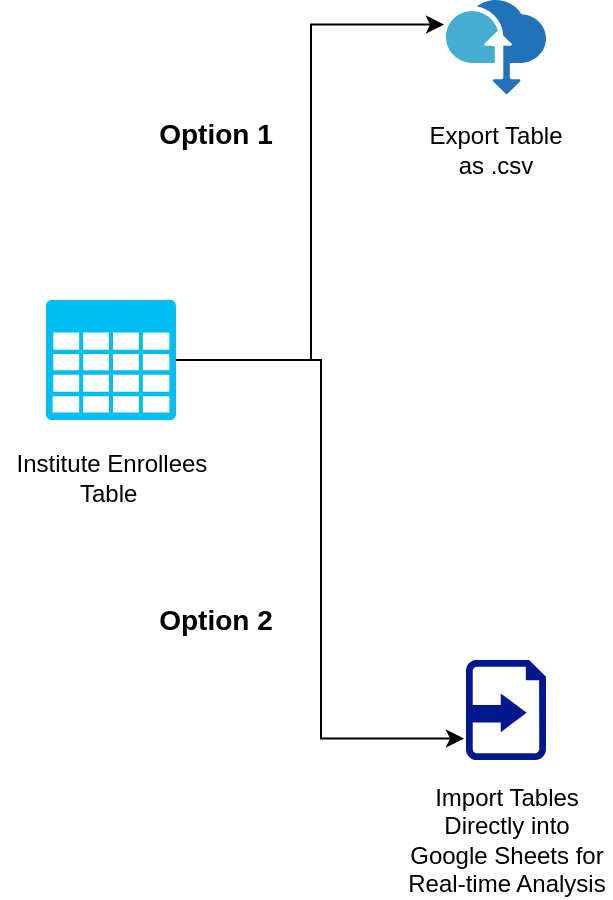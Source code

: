 <mxfile version="23.1.5" type="github">
  <diagram name="Page-1" id="WvSmScqLPlT-qb90Ok6-">
    <mxGraphModel dx="2284" dy="739" grid="1" gridSize="10" guides="1" tooltips="1" connect="1" arrows="1" fold="1" page="1" pageScale="1" pageWidth="850" pageHeight="1100" math="0" shadow="0">
      <root>
        <mxCell id="0" />
        <mxCell id="1" parent="0" />
        <mxCell id="2g1h04lsXXtdRNyxpLRQ-4" value="" style="image;sketch=0;aspect=fixed;html=1;points=[];align=center;fontSize=12;image=img/lib/mscae/Data_Box.svg;" vertex="1" parent="1">
          <mxGeometry x="-30" y="160" width="50" height="47" as="geometry" />
        </mxCell>
        <mxCell id="2g1h04lsXXtdRNyxpLRQ-16" style="edgeStyle=orthogonalEdgeStyle;rounded=0;orthogonalLoop=1;jettySize=auto;html=1;exitX=0.5;exitY=1;exitDx=0;exitDy=0;" edge="1" parent="1">
          <mxGeometry relative="1" as="geometry">
            <mxPoint x="-60" y="270" as="targetPoint" />
            <mxPoint x="-60" y="270" as="sourcePoint" />
          </mxGeometry>
        </mxCell>
        <mxCell id="2g1h04lsXXtdRNyxpLRQ-15" style="edgeStyle=orthogonalEdgeStyle;rounded=0;orthogonalLoop=1;jettySize=auto;html=1;exitX=0.5;exitY=1;exitDx=0;exitDy=0;" edge="1" parent="1">
          <mxGeometry relative="1" as="geometry">
            <mxPoint x="-60" y="270" as="sourcePoint" />
            <mxPoint x="-60" y="270" as="targetPoint" />
          </mxGeometry>
        </mxCell>
        <mxCell id="2g1h04lsXXtdRNyxpLRQ-17" value="Export Table as .csv" style="text;html=1;align=center;verticalAlign=middle;whiteSpace=wrap;rounded=0;" vertex="1" parent="1">
          <mxGeometry x="-45" y="220" width="80" height="30" as="geometry" />
        </mxCell>
        <mxCell id="2g1h04lsXXtdRNyxpLRQ-23" value="Import Tables Directly into Google Sheets for Real-time Analysis" style="text;html=1;align=center;verticalAlign=middle;whiteSpace=wrap;rounded=0;" vertex="1" parent="1">
          <mxGeometry x="-52.5" y="560" width="105" height="40" as="geometry" />
        </mxCell>
        <mxCell id="2g1h04lsXXtdRNyxpLRQ-24" value="" style="sketch=0;aspect=fixed;pointerEvents=1;shadow=0;dashed=0;html=1;strokeColor=none;labelPosition=center;verticalLabelPosition=bottom;verticalAlign=top;align=center;fillColor=#00188D;shape=mxgraph.mscae.enterprise.import_generic" vertex="1" parent="1">
          <mxGeometry x="-20" y="490" width="40" height="50" as="geometry" />
        </mxCell>
        <mxCell id="2g1h04lsXXtdRNyxpLRQ-26" value="Institute Enrollees Table&amp;nbsp;" style="text;html=1;align=center;verticalAlign=middle;whiteSpace=wrap;rounded=0;" vertex="1" parent="1">
          <mxGeometry x="-252.5" y="384" width="110" height="30" as="geometry" />
        </mxCell>
        <mxCell id="2g1h04lsXXtdRNyxpLRQ-41" value="" style="verticalLabelPosition=bottom;html=1;verticalAlign=top;align=center;strokeColor=none;fillColor=#00BEF2;shape=mxgraph.azure.storage;pointerEvents=1;" vertex="1" parent="1">
          <mxGeometry x="-230" y="310" width="65" height="60" as="geometry" />
        </mxCell>
        <mxCell id="2g1h04lsXXtdRNyxpLRQ-43" style="edgeStyle=orthogonalEdgeStyle;rounded=0;orthogonalLoop=1;jettySize=auto;html=1;entryX=-0.025;entryY=0.785;entryDx=0;entryDy=0;entryPerimeter=0;" edge="1" parent="1" source="2g1h04lsXXtdRNyxpLRQ-41" target="2g1h04lsXXtdRNyxpLRQ-24">
          <mxGeometry relative="1" as="geometry" />
        </mxCell>
        <mxCell id="2g1h04lsXXtdRNyxpLRQ-44" style="edgeStyle=orthogonalEdgeStyle;rounded=0;orthogonalLoop=1;jettySize=auto;html=1;entryX=-0.02;entryY=0.261;entryDx=0;entryDy=0;entryPerimeter=0;" edge="1" parent="1" source="2g1h04lsXXtdRNyxpLRQ-41" target="2g1h04lsXXtdRNyxpLRQ-4">
          <mxGeometry relative="1" as="geometry" />
        </mxCell>
        <mxCell id="2g1h04lsXXtdRNyxpLRQ-50" value="&lt;font style=&quot;font-size: 14px;&quot;&gt;Option 1&lt;/font&gt;" style="text;html=1;align=center;verticalAlign=middle;whiteSpace=wrap;rounded=0;fontStyle=1" vertex="1" parent="1">
          <mxGeometry x="-180" y="207" width="70" height="40" as="geometry" />
        </mxCell>
        <mxCell id="2g1h04lsXXtdRNyxpLRQ-51" value="&lt;font style=&quot;font-size: 14px;&quot;&gt;Option 2&lt;/font&gt;" style="text;html=1;align=center;verticalAlign=middle;whiteSpace=wrap;rounded=0;fontStyle=1" vertex="1" parent="1">
          <mxGeometry x="-180" y="450" width="70" height="40" as="geometry" />
        </mxCell>
      </root>
    </mxGraphModel>
  </diagram>
</mxfile>
